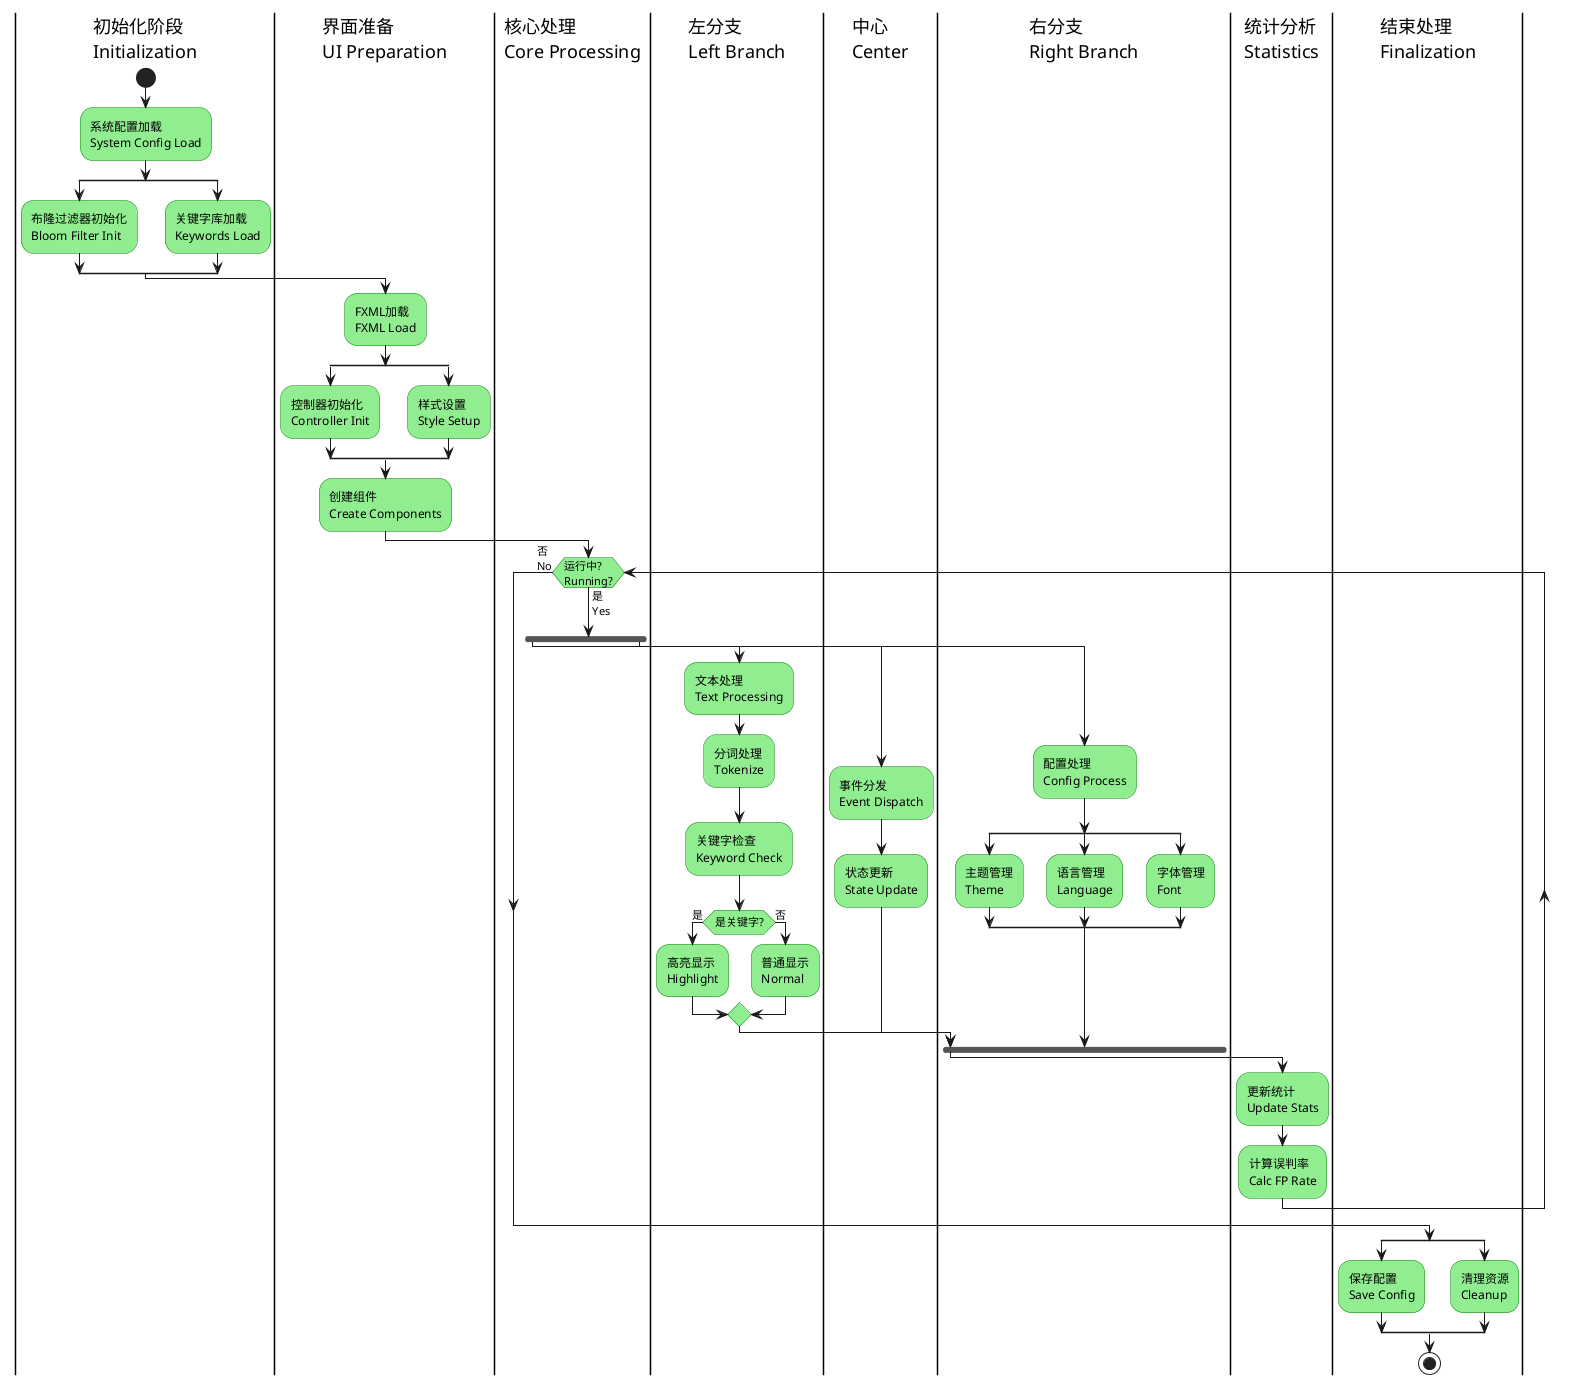 @startuml 系统流程图

skinparam backgroundColor white
skinparam activity {
    BackgroundColor LightGreen
    BorderColor Green
    FontColor black
}

|初始化阶段\nInitialization|
start
:系统配置加载\nSystem Config Load;
split
    :布隆过滤器初始化\nBloom Filter Init;
split again
    :关键字库加载\nKeywords Load;
end split

|界面准备\nUI Preparation|
:FXML加载\nFXML Load;
split
    :控制器初始化\nController Init;
split again
    :样式设置\nStyle Setup;
end split
:创建组件\nCreate Components;

|核心处理\nCore Processing|
while (运行中?\nRunning?) is (是\nYes)
    fork
        |左分支\nLeft Branch|
        :文本处理\nText Processing;
        :分词处理\nTokenize;
        :关键字检查\nKeyword Check;
        if (是关键字?) then (是)
            :高亮显示\nHighlight;
        else (否)
            :普通显示\nNormal;
        endif

    fork again
        |中心\nCenter|
        :事件分发\nEvent Dispatch;
        :状态更新\nState Update;

    fork again
        |右分支\nRight Branch|
        :配置处理\nConfig Process;
        split
            :主题管理\nTheme;
        split again
            :语言管理\nLanguage;
        split again
            :字体管理\nFont;
        end split
    end fork

    |统计分析\nStatistics|
    :更新统计\nUpdate Stats;
    :计算误判率\nCalc FP Rate;
endwhile (否\nNo)

|结束处理\nFinalization|
split
    :保存配置\nSave Config;
split again
    :清理资源\nCleanup;
end split
stop

@enduml